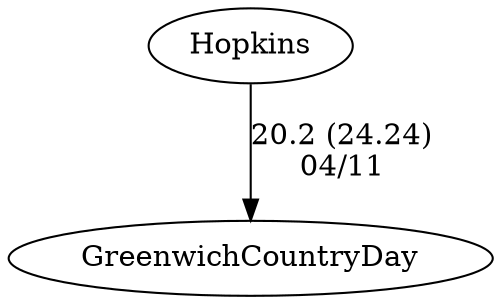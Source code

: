 digraph girls2foursGreenwichCountryDay {GreenwichCountryDay [URL="girls2foursGreenwichCountryDayGreenwichCountryDay.html"];Hopkins [URL="girls2foursGreenwichCountryDayHopkins.html"];Hopkins -> GreenwichCountryDay[label="20.2 (24.24)
04/11", weight="80", tooltip="NEIRA,GCDS vs Hopkins			
Distance: 1250m Conditions: head current increased
None", URL="https://www.row2k.com/results/resultspage.cfm?UID=3F962587F5195CAC9807287404512E2B&cat=5", random="random"]}